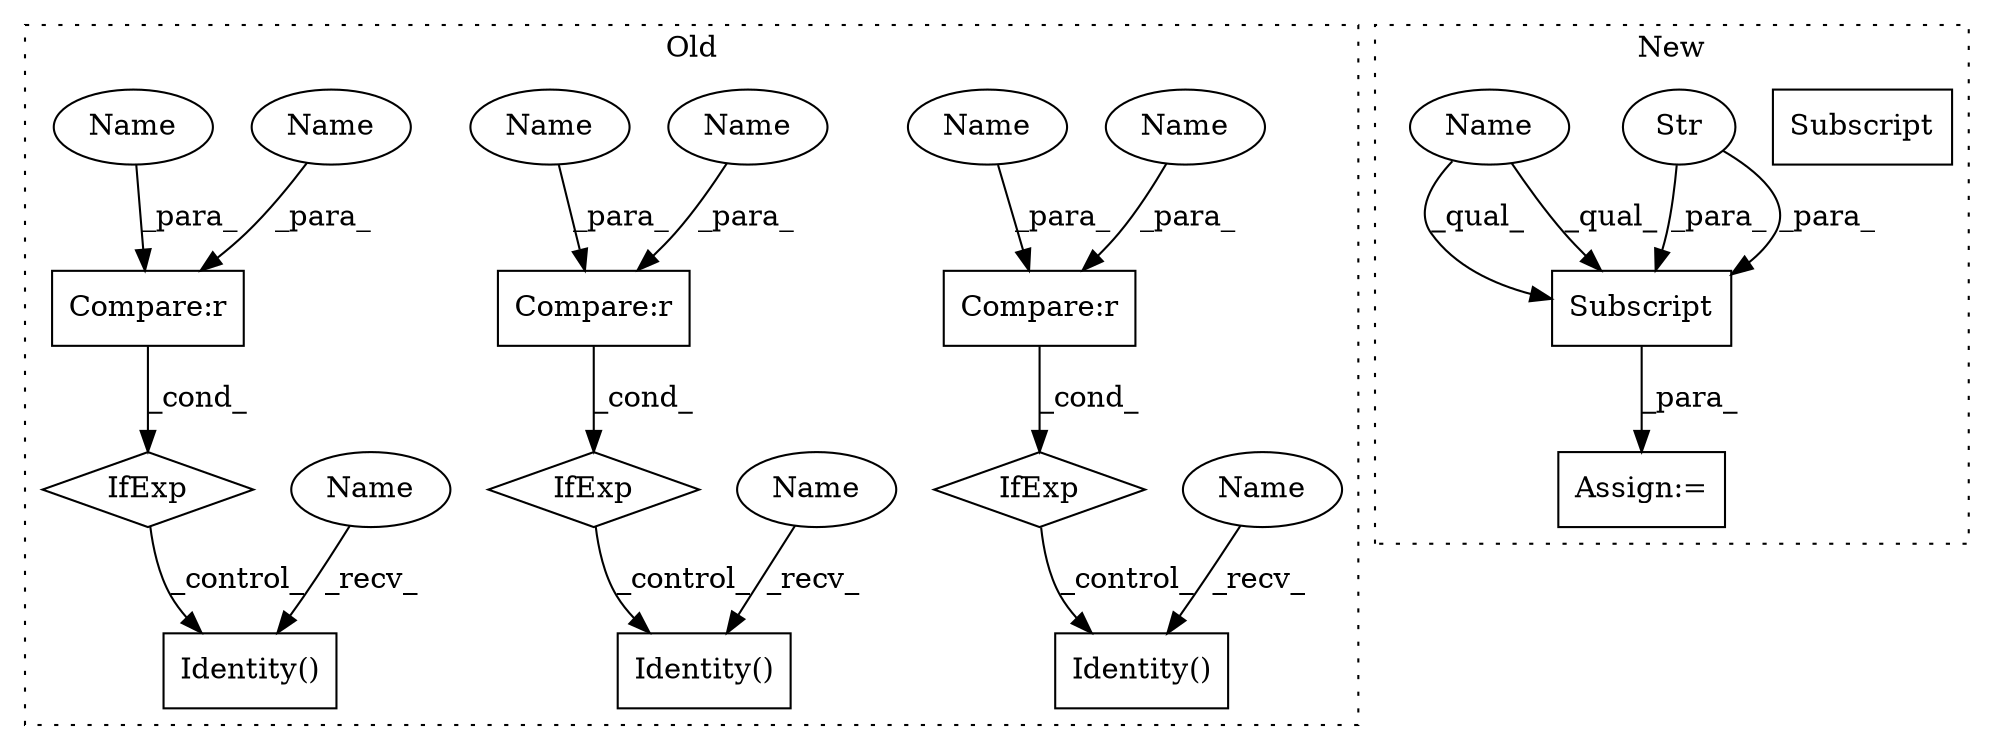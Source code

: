 digraph G {
subgraph cluster0 {
1 [label="IfExp" a="51" s="1472,1504" l="16,18" shape="diamond"];
3 [label="Compare:r" a="40" s="1488" l="16" shape="box"];
6 [label="Compare:r" a="40" s="1636" l="16" shape="box"];
7 [label="IfExp" a="51" s="1620,1652" l="16,18" shape="diamond"];
8 [label="Identity()" a="75" s="1522" l="13" shape="box"];
9 [label="Identity()" a="75" s="1670" l="13" shape="box"];
10 [label="Compare:r" a="40" s="1784" l="16" shape="box"];
11 [label="IfExp" a="51" s="1768,1800" l="16,18" shape="diamond"];
12 [label="Identity()" a="75" s="1818" l="13" shape="box"];
13 [label="Name" a="87" s="1670" l="2" shape="ellipse"];
14 [label="Name" a="87" s="1522" l="2" shape="ellipse"];
15 [label="Name" a="87" s="1818" l="2" shape="ellipse"];
16 [label="Name" a="87" s="1488" l="4" shape="ellipse"];
17 [label="Name" a="87" s="1636" l="4" shape="ellipse"];
18 [label="Name" a="87" s="1784" l="4" shape="ellipse"];
21 [label="Name" a="87" s="1796" l="4" shape="ellipse"];
22 [label="Name" a="87" s="1500" l="4" shape="ellipse"];
23 [label="Name" a="87" s="1648" l="4" shape="ellipse"];
label = "Old";
style="dotted";
}
subgraph cluster1 {
2 [label="Subscript" a="63" s="974,0" l="21,0" shape="box"];
4 [label="Str" a="66" s="989" l="5" shape="ellipse"];
5 [label="Assign:=" a="68" s="971" l="3" shape="box"];
19 [label="Subscript" a="63" s="974,0" l="21,0" shape="box"];
20 [label="Name" a="87" s="974" l="14" shape="ellipse"];
label = "New";
style="dotted";
}
1 -> 8 [label="_control_"];
3 -> 1 [label="_cond_"];
4 -> 19 [label="_para_"];
4 -> 19 [label="_para_"];
6 -> 7 [label="_cond_"];
7 -> 9 [label="_control_"];
10 -> 11 [label="_cond_"];
11 -> 12 [label="_control_"];
13 -> 9 [label="_recv_"];
14 -> 8 [label="_recv_"];
15 -> 12 [label="_recv_"];
16 -> 3 [label="_para_"];
17 -> 6 [label="_para_"];
18 -> 10 [label="_para_"];
19 -> 5 [label="_para_"];
20 -> 19 [label="_qual_"];
20 -> 19 [label="_qual_"];
21 -> 10 [label="_para_"];
22 -> 3 [label="_para_"];
23 -> 6 [label="_para_"];
}